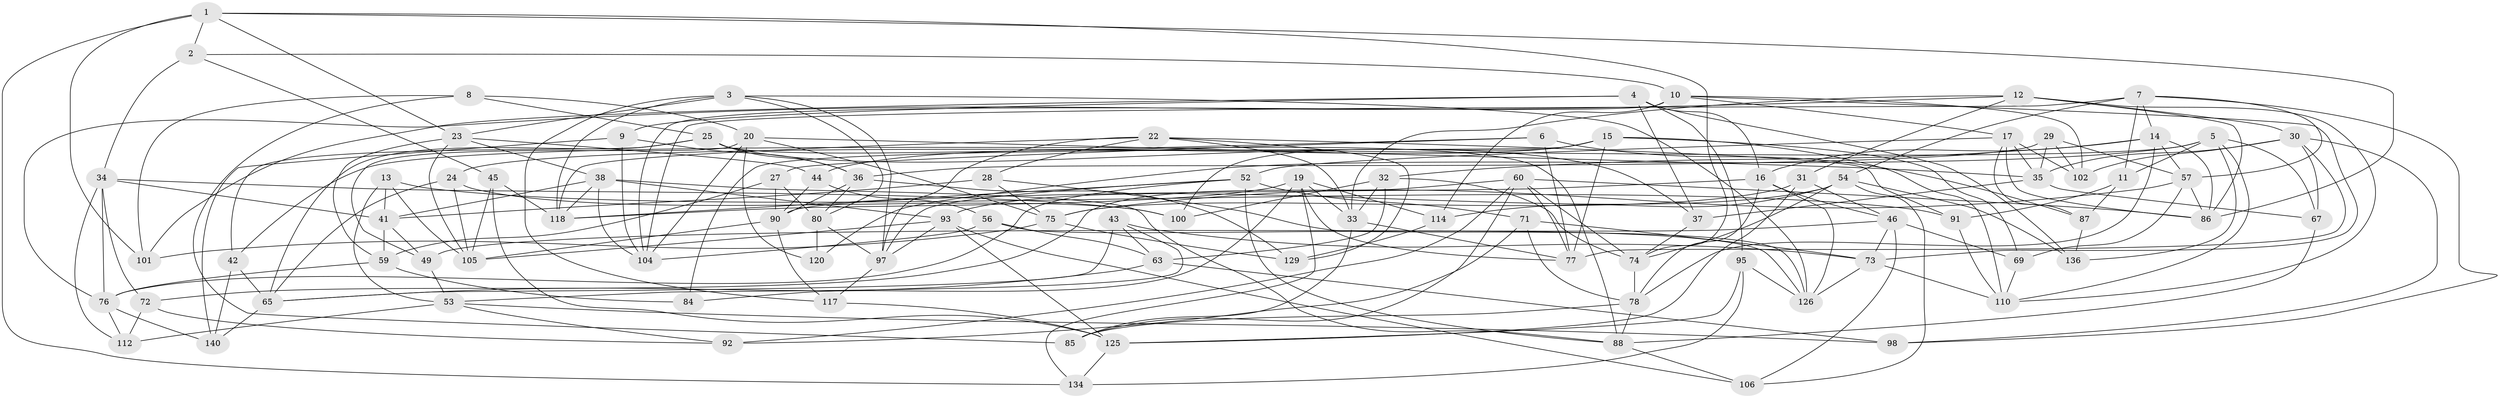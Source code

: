 // Generated by graph-tools (version 1.1) at 2025/52/02/27/25 19:52:31]
// undirected, 92 vertices, 232 edges
graph export_dot {
graph [start="1"]
  node [color=gray90,style=filled];
  1 [super="+143"];
  2;
  3 [super="+70"];
  4 [super="+64"];
  5 [super="+66"];
  6;
  7 [super="+51"];
  8;
  9;
  10 [super="+81"];
  11;
  12 [super="+18"];
  13;
  14 [super="+128"];
  15 [super="+26"];
  16 [super="+48"];
  17 [super="+21"];
  19 [super="+39"];
  20 [super="+50"];
  22 [super="+62"];
  23 [super="+116"];
  24;
  25 [super="+94"];
  27;
  28;
  29;
  30 [super="+40"];
  31;
  32 [super="+58"];
  33 [super="+103"];
  34 [super="+109"];
  35 [super="+55"];
  36 [super="+127"];
  37;
  38 [super="+108"];
  41 [super="+141"];
  42;
  43;
  44;
  45;
  46 [super="+47"];
  49;
  52 [super="+138"];
  53 [super="+61"];
  54 [super="+82"];
  56;
  57 [super="+68"];
  59 [super="+79"];
  60 [super="+83"];
  63 [super="+135"];
  65 [super="+131"];
  67;
  69;
  71;
  72;
  73 [super="+113"];
  74 [super="+107"];
  75 [super="+99"];
  76 [super="+111"];
  77 [super="+133"];
  78 [super="+89"];
  80 [super="+115"];
  84;
  85;
  86 [super="+121"];
  87;
  88 [super="+137"];
  90 [super="+96"];
  91;
  92;
  93 [super="+130"];
  95;
  97 [super="+139"];
  98;
  100;
  101;
  102;
  104 [super="+119"];
  105 [super="+123"];
  106;
  110 [super="+122"];
  112;
  114;
  117;
  118 [super="+124"];
  120;
  125 [super="+132"];
  126 [super="+142"];
  129;
  134;
  136;
  140;
  1 -- 2;
  1 -- 86;
  1 -- 74;
  1 -- 101;
  1 -- 134;
  1 -- 23;
  2 -- 45;
  2 -- 10;
  2 -- 34;
  3 -- 117;
  3 -- 80;
  3 -- 126;
  3 -- 118;
  3 -- 97;
  3 -- 23;
  4 -- 136;
  4 -- 101;
  4 -- 9;
  4 -- 16;
  4 -- 37;
  4 -- 95;
  5 -- 136;
  5 -- 24;
  5 -- 11;
  5 -- 120;
  5 -- 67;
  5 -- 110;
  6 -- 27;
  6 -- 42;
  6 -- 77;
  6 -- 87;
  7 -- 104;
  7 -- 98;
  7 -- 11;
  7 -- 14;
  7 -- 54;
  7 -- 57;
  8 -- 101;
  8 -- 20;
  8 -- 85;
  8 -- 25;
  9 -- 140;
  9 -- 104;
  9 -- 36;
  10 -- 102;
  10 -- 114;
  10 -- 73;
  10 -- 17;
  10 -- 104;
  11 -- 87;
  11 -- 91;
  12 -- 76;
  12 -- 33;
  12 -- 110;
  12 -- 86;
  12 -- 30;
  12 -- 31;
  13 -- 53;
  13 -- 105;
  13 -- 91;
  13 -- 41;
  14 -- 78;
  14 -- 32;
  14 -- 86;
  14 -- 16;
  14 -- 57;
  15 -- 69;
  15 -- 100;
  15 -- 77;
  15 -- 44;
  15 -- 84;
  15 -- 110;
  16 -- 78;
  16 -- 46;
  16 -- 90;
  16 -- 126;
  17 -- 86;
  17 -- 102;
  17 -- 35;
  17 -- 52;
  17 -- 87;
  19 -- 33;
  19 -- 134;
  19 -- 114;
  19 -- 84;
  19 -- 118;
  19 -- 77;
  20 -- 49;
  20 -- 75;
  20 -- 120;
  20 -- 35;
  20 -- 104;
  22 -- 97;
  22 -- 33;
  22 -- 118;
  22 -- 129;
  22 -- 91;
  22 -- 28;
  23 -- 44;
  23 -- 38;
  23 -- 59;
  23 -- 105;
  24 -- 100;
  24 -- 105;
  24 -- 65;
  25 -- 36;
  25 -- 65;
  25 -- 88;
  25 -- 42;
  25 -- 37;
  27 -- 80;
  27 -- 59;
  27 -- 90;
  28 -- 41;
  28 -- 75;
  28 -- 126;
  29 -- 36;
  29 -- 35;
  29 -- 102;
  29 -- 57;
  30 -- 98;
  30 -- 102;
  30 -- 35;
  30 -- 67;
  30 -- 77;
  31 -- 46;
  31 -- 125;
  31 -- 75;
  32 -- 74;
  32 -- 33;
  32 -- 100;
  32 -- 63 [weight=2];
  33 -- 85;
  33 -- 77;
  34 -- 100;
  34 -- 72;
  34 -- 41;
  34 -- 112;
  34 -- 76;
  35 -- 67;
  35 -- 37;
  36 -- 129;
  36 -- 80;
  36 -- 90;
  37 -- 74;
  38 -- 93;
  38 -- 88;
  38 -- 104;
  38 -- 41;
  38 -- 118;
  41 -- 49;
  41 -- 59;
  42 -- 140;
  42 -- 65;
  43 -- 53;
  43 -- 63;
  43 -- 65;
  43 -- 73;
  44 -- 56;
  44 -- 90;
  45 -- 118;
  45 -- 125;
  45 -- 105;
  46 -- 106;
  46 -- 49;
  46 -- 69;
  46 -- 73;
  49 -- 53;
  52 -- 88;
  52 -- 118;
  52 -- 76;
  52 -- 71;
  52 -- 97;
  53 -- 112;
  53 -- 98;
  53 -- 92;
  54 -- 106;
  54 -- 136;
  54 -- 93;
  54 -- 114;
  54 -- 74;
  56 -- 126;
  56 -- 104;
  56 -- 63;
  57 -- 86;
  57 -- 75;
  57 -- 69;
  59 -- 76;
  59 -- 84 [weight=2];
  60 -- 77;
  60 -- 92;
  60 -- 86;
  60 -- 72;
  60 -- 74;
  60 -- 85;
  63 -- 98;
  63 -- 65;
  65 -- 140;
  67 -- 88;
  69 -- 110;
  71 -- 78;
  71 -- 92;
  71 -- 73;
  72 -- 92;
  72 -- 112;
  73 -- 126;
  73 -- 110;
  74 -- 78;
  75 -- 129;
  75 -- 101;
  76 -- 112;
  76 -- 140;
  78 -- 88;
  78 -- 85;
  80 -- 120 [weight=2];
  80 -- 97;
  87 -- 136;
  88 -- 106;
  90 -- 117;
  90 -- 105;
  91 -- 110;
  93 -- 97;
  93 -- 106;
  93 -- 125;
  93 -- 105;
  95 -- 126;
  95 -- 134;
  95 -- 125;
  97 -- 117;
  114 -- 129;
  117 -- 125;
  125 -- 134;
}
